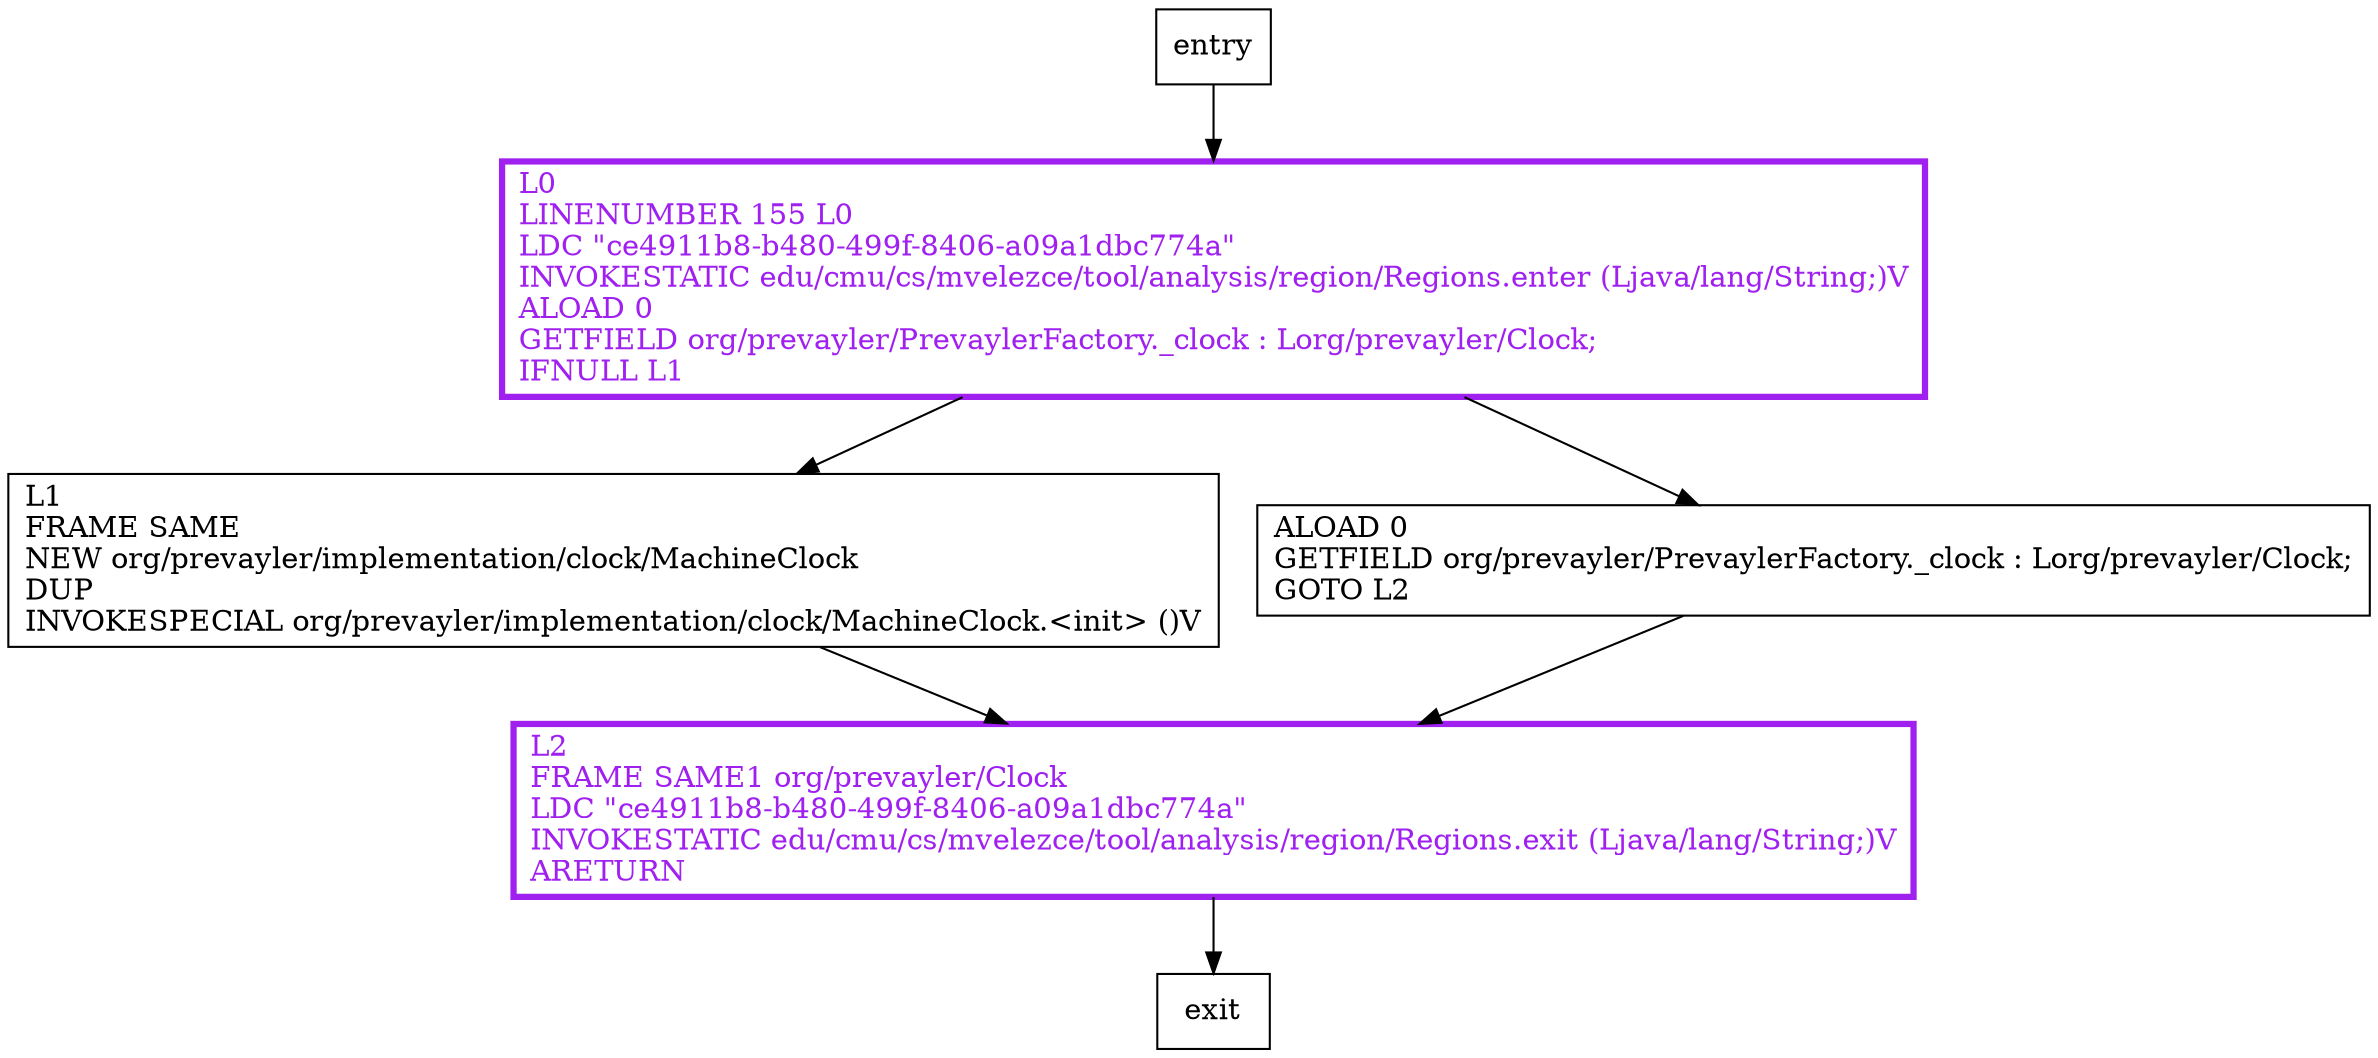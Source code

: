 digraph clock {
node [shape=record];
1726185100 [label="L2\lFRAME SAME1 org/prevayler/Clock\lLDC \"ce4911b8-b480-499f-8406-a09a1dbc774a\"\lINVOKESTATIC edu/cmu/cs/mvelezce/tool/analysis/region/Regions.exit (Ljava/lang/String;)V\lARETURN\l"];
1453587262 [label="L0\lLINENUMBER 155 L0\lLDC \"ce4911b8-b480-499f-8406-a09a1dbc774a\"\lINVOKESTATIC edu/cmu/cs/mvelezce/tool/analysis/region/Regions.enter (Ljava/lang/String;)V\lALOAD 0\lGETFIELD org/prevayler/PrevaylerFactory._clock : Lorg/prevayler/Clock;\lIFNULL L1\l"];
33437206 [label="L1\lFRAME SAME\lNEW org/prevayler/implementation/clock/MachineClock\lDUP\lINVOKESPECIAL org/prevayler/implementation/clock/MachineClock.\<init\> ()V\l"];
883300379 [label="ALOAD 0\lGETFIELD org/prevayler/PrevaylerFactory._clock : Lorg/prevayler/Clock;\lGOTO L2\l"];
entry;
exit;
entry -> 1453587262;
1726185100 -> exit;
1453587262 -> 33437206;
1453587262 -> 883300379;
33437206 -> 1726185100;
883300379 -> 1726185100;
1726185100[fontcolor="purple", penwidth=3, color="purple"];
1453587262[fontcolor="purple", penwidth=3, color="purple"];
}
